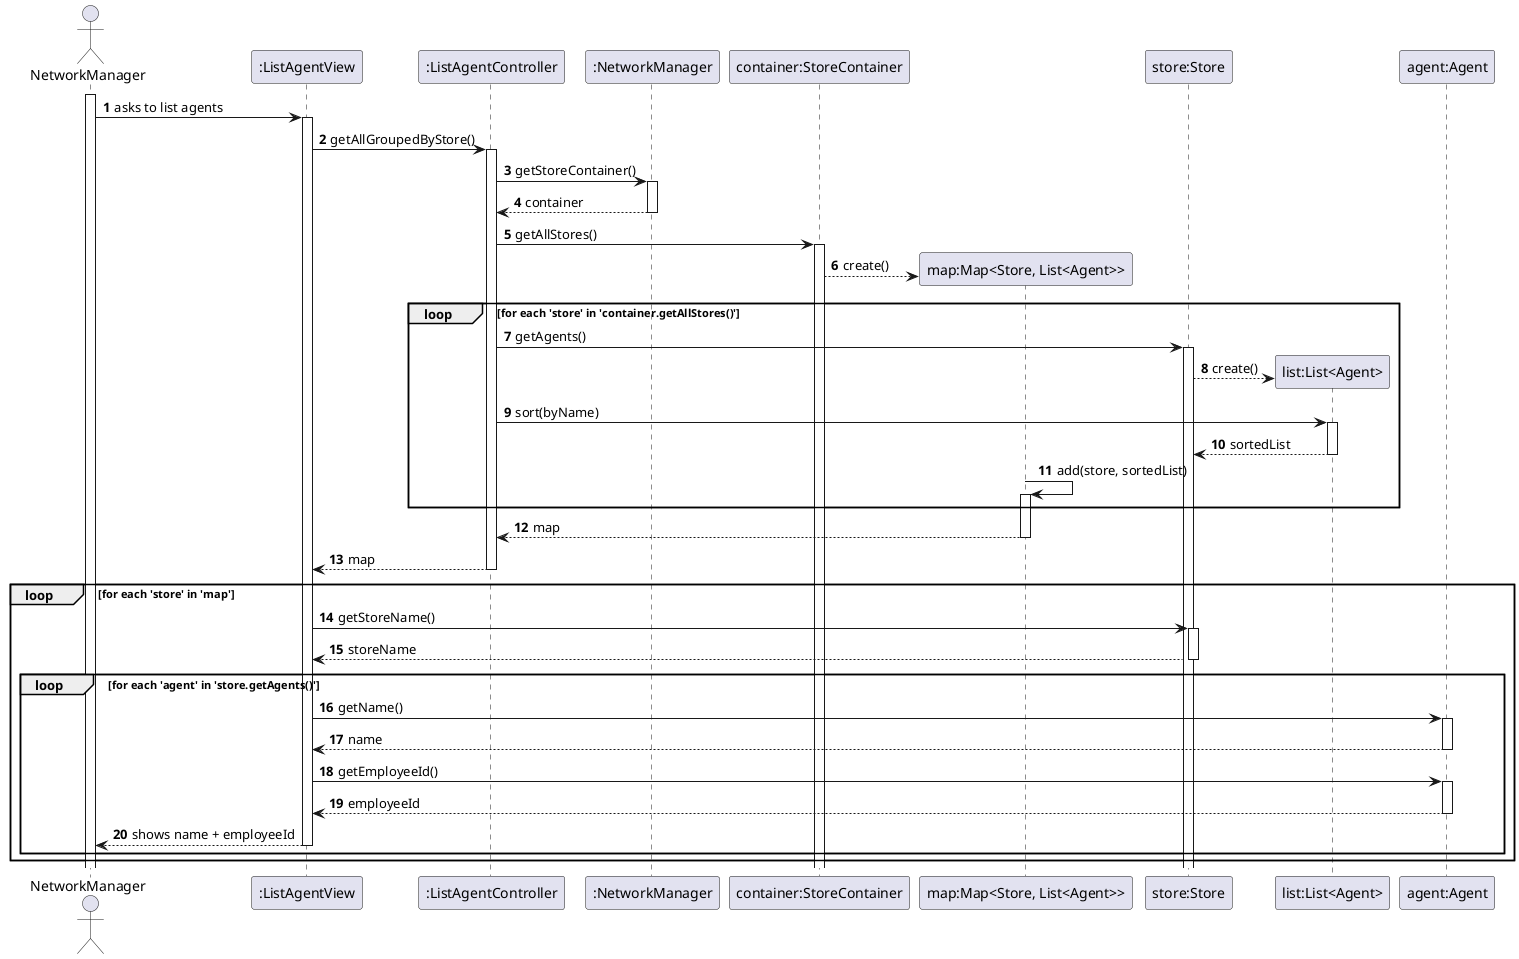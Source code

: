 @startuml
'https://plantuml.com/sequence-diagram

autoactivate on
autonumber

actor "NetworkManager" as User
participant ":ListAgentView" as System
participant ":ListAgentController" as Ctrl
participant ":NetworkManager" as Manager
participant "container:StoreContainer" as Container
participant "map:Map<Store, List<Agent>>" as StoreAgentMap
participant "store:Store" as Store
participant "list:List<Agent>" as AgentList
participant "agent:Agent" as Agent

activate User

User -> System: asks to list agents
System -> Ctrl: getAllGroupedByStore()
Ctrl -> Manager: getStoreContainer()
Manager --> Ctrl: container
Ctrl -> Container: getAllStores()
Container --> StoreAgentMap**: create()
loop for each 'store' in 'container.getAllStores()'
    Ctrl -> Store: getAgents()
    Store --> AgentList**: create()
    Ctrl -> AgentList: sort(byName)
    AgentList --> Store: sortedList
    StoreAgentMap -> StoreAgentMap: add(store, sortedList)
end loop
StoreAgentMap --> Ctrl: map
Ctrl --> System: map
loop for each 'store' in 'map'
    System -> Store: getStoreName()
    Store --> System: storeName
    loop for each 'agent' in 'store.getAgents()'
        System -> Agent: getName()
        Agent --> System: name
        System -> Agent: getEmployeeId()
        Agent --> System: employeeId
        System --> User: shows name + employeeId
    end loop
end loop

@enduml

